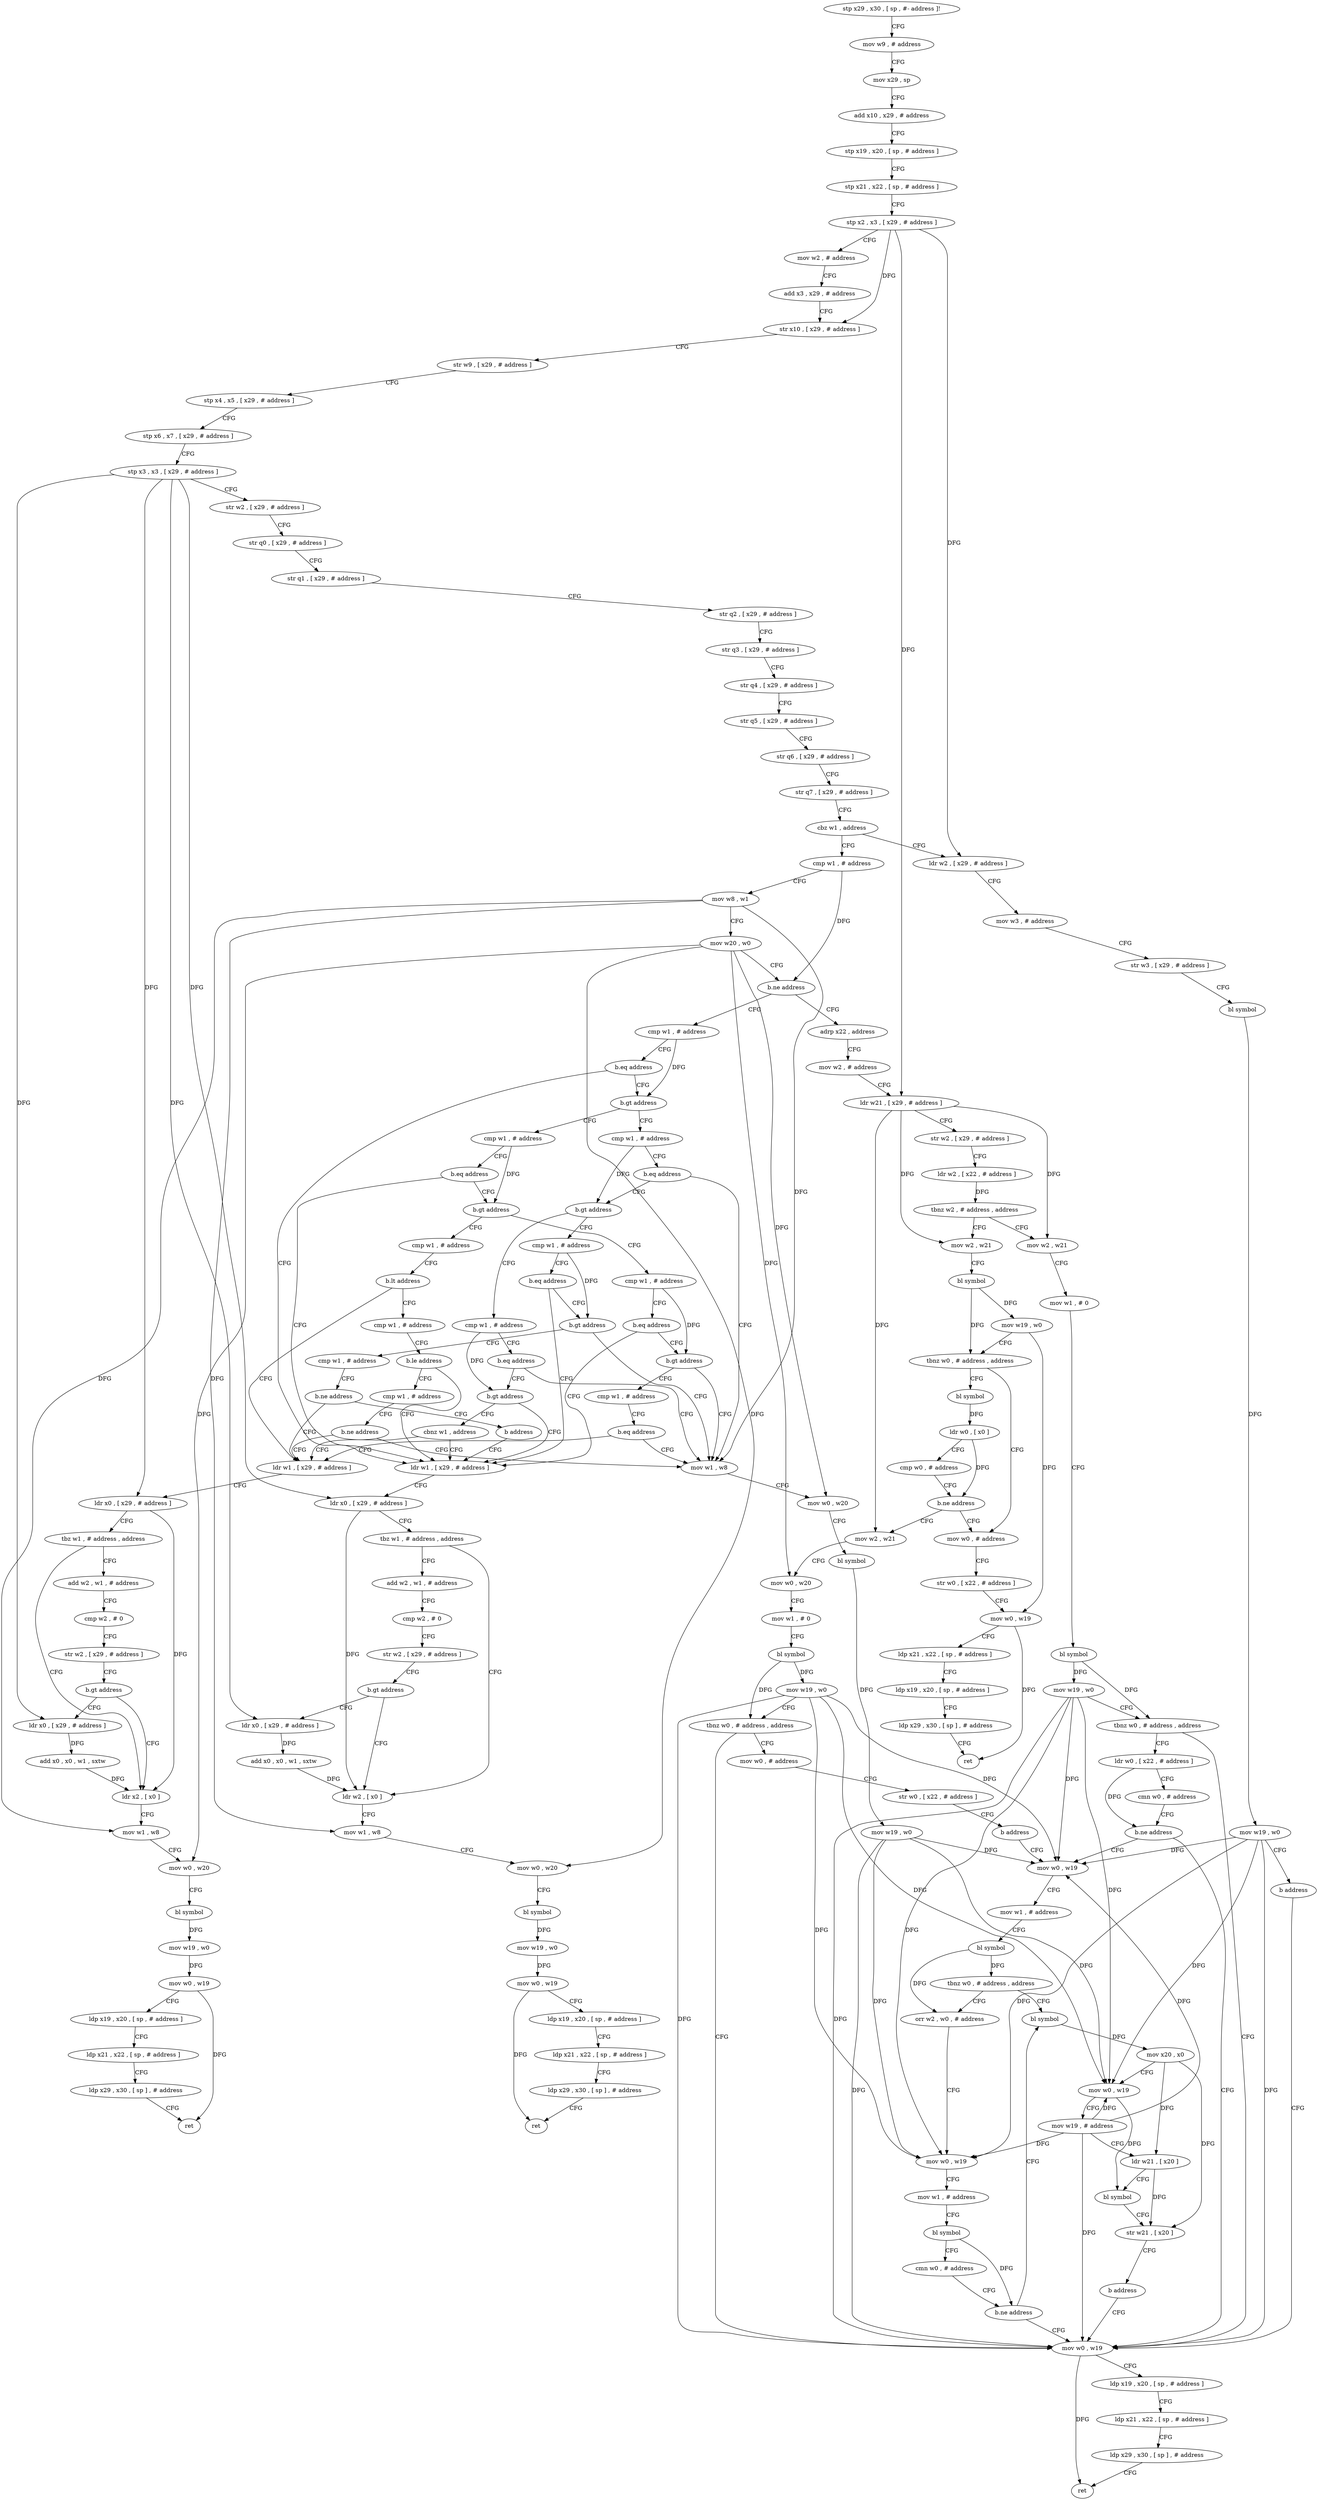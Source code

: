 digraph "func" {
"4272048" [label = "stp x29 , x30 , [ sp , #- address ]!" ]
"4272052" [label = "mov w9 , # address" ]
"4272056" [label = "mov x29 , sp" ]
"4272060" [label = "add x10 , x29 , # address" ]
"4272064" [label = "stp x19 , x20 , [ sp , # address ]" ]
"4272068" [label = "stp x21 , x22 , [ sp , # address ]" ]
"4272072" [label = "stp x2 , x3 , [ x29 , # address ]" ]
"4272076" [label = "mov w2 , # address" ]
"4272080" [label = "add x3 , x29 , # address" ]
"4272084" [label = "str x10 , [ x29 , # address ]" ]
"4272088" [label = "str w9 , [ x29 , # address ]" ]
"4272092" [label = "stp x4 , x5 , [ x29 , # address ]" ]
"4272096" [label = "stp x6 , x7 , [ x29 , # address ]" ]
"4272100" [label = "stp x3 , x3 , [ x29 , # address ]" ]
"4272104" [label = "str w2 , [ x29 , # address ]" ]
"4272108" [label = "str q0 , [ x29 , # address ]" ]
"4272112" [label = "str q1 , [ x29 , # address ]" ]
"4272116" [label = "str q2 , [ x29 , # address ]" ]
"4272120" [label = "str q3 , [ x29 , # address ]" ]
"4272124" [label = "str q4 , [ x29 , # address ]" ]
"4272128" [label = "str q5 , [ x29 , # address ]" ]
"4272132" [label = "str q6 , [ x29 , # address ]" ]
"4272136" [label = "str q7 , [ x29 , # address ]" ]
"4272140" [label = "cbz w1 , address" ]
"4272708" [label = "ldr w2 , [ x29 , # address ]" ]
"4272144" [label = "cmp w1 , # address" ]
"4272712" [label = "mov w3 , # address" ]
"4272716" [label = "str w3 , [ x29 , # address ]" ]
"4272720" [label = "bl symbol" ]
"4272724" [label = "mov w19 , w0" ]
"4272728" [label = "b address" ]
"4272504" [label = "mov w0 , w19" ]
"4272148" [label = "mov w8 , w1" ]
"4272152" [label = "mov w20 , w0" ]
"4272156" [label = "b.ne address" ]
"4272232" [label = "cmp w1 , # address" ]
"4272160" [label = "adrp x22 , address" ]
"4272508" [label = "ldp x19 , x20 , [ sp , # address ]" ]
"4272512" [label = "ldp x21 , x22 , [ sp , # address ]" ]
"4272516" [label = "ldp x29 , x30 , [ sp ] , # address" ]
"4272520" [label = "ret" ]
"4272236" [label = "b.eq address" ]
"4272272" [label = "ldr w1 , [ x29 , # address ]" ]
"4272240" [label = "b.gt address" ]
"4272164" [label = "mov w2 , # address" ]
"4272168" [label = "ldr w21 , [ x29 , # address ]" ]
"4272172" [label = "str w2 , [ x29 , # address ]" ]
"4272176" [label = "ldr w2 , [ x22 , # address ]" ]
"4272180" [label = "tbnz w2 , # address , address" ]
"4272552" [label = "mov w2 , w21" ]
"4272184" [label = "mov w2 , w21" ]
"4272276" [label = "ldr x0 , [ x29 , # address ]" ]
"4272280" [label = "tbz w1 , # address , address" ]
"4272308" [label = "ldr w2 , [ x0 ]" ]
"4272284" [label = "add w2 , w1 , # address" ]
"4272352" [label = "cmp w1 , # address" ]
"4272244" [label = "cmp w1 , # address" ]
"4272556" [label = "mov w1 , # 0" ]
"4272560" [label = "bl symbol" ]
"4272564" [label = "mov w19 , w0" ]
"4272568" [label = "tbnz w0 , # address , address" ]
"4272572" [label = "ldr w0 , [ x22 , # address ]" ]
"4272188" [label = "bl symbol" ]
"4272192" [label = "mov w19 , w0" ]
"4272196" [label = "tbnz w0 , # address , address" ]
"4272656" [label = "bl symbol" ]
"4272200" [label = "mov w0 , # address" ]
"4272312" [label = "mov w1 , w8" ]
"4272316" [label = "mov w0 , w20" ]
"4272320" [label = "bl symbol" ]
"4272324" [label = "mov w19 , w0" ]
"4272328" [label = "mov w0 , w19" ]
"4272332" [label = "ldp x19 , x20 , [ sp , # address ]" ]
"4272336" [label = "ldp x21 , x22 , [ sp , # address ]" ]
"4272340" [label = "ldp x29 , x30 , [ sp ] , # address" ]
"4272344" [label = "ret" ]
"4272288" [label = "cmp w2 , # 0" ]
"4272292" [label = "str w2 , [ x29 , # address ]" ]
"4272296" [label = "b.gt address" ]
"4272300" [label = "ldr x0 , [ x29 , # address ]" ]
"4272356" [label = "b.eq address" ]
"4272360" [label = "b.gt address" ]
"4272248" [label = "b.eq address" ]
"4272488" [label = "mov w1 , w8" ]
"4272252" [label = "b.gt address" ]
"4272576" [label = "cmn w0 , # address" ]
"4272580" [label = "b.ne address" ]
"4272584" [label = "mov w0 , w19" ]
"4272660" [label = "ldr w0 , [ x0 ]" ]
"4272664" [label = "cmp w0 , # address" ]
"4272668" [label = "b.ne address" ]
"4272672" [label = "mov w2 , w21" ]
"4272204" [label = "str w0 , [ x22 , # address ]" ]
"4272208" [label = "mov w0 , w19" ]
"4272212" [label = "ldp x21 , x22 , [ sp , # address ]" ]
"4272216" [label = "ldp x19 , x20 , [ sp , # address ]" ]
"4272220" [label = "ldp x29 , x30 , [ sp ] , # address" ]
"4272224" [label = "ret" ]
"4272304" [label = "add x0 , x0 , w1 , sxtw" ]
"4272464" [label = "cmp w1 , # address" ]
"4272364" [label = "cmp w1 , # address" ]
"4272492" [label = "mov w0 , w20" ]
"4272496" [label = "bl symbol" ]
"4272500" [label = "mov w19 , w0" ]
"4272528" [label = "cmp w1 , # address" ]
"4272256" [label = "cmp w1 , # address" ]
"4272588" [label = "mov w1 , # address" ]
"4272592" [label = "bl symbol" ]
"4272596" [label = "tbnz w0 , # address , address" ]
"4272624" [label = "bl symbol" ]
"4272600" [label = "orr w2 , w0 , # address" ]
"4272676" [label = "mov w0 , w20" ]
"4272680" [label = "mov w1 , # 0" ]
"4272684" [label = "bl symbol" ]
"4272688" [label = "mov w19 , w0" ]
"4272692" [label = "tbnz w0 , # address , address" ]
"4272696" [label = "mov w0 , # address" ]
"4272468" [label = "b.lt address" ]
"4272384" [label = "ldr w1 , [ x29 , # address ]" ]
"4272472" [label = "cmp w1 , # address" ]
"4272368" [label = "b.eq address" ]
"4272372" [label = "b.gt address" ]
"4272532" [label = "b.eq address" ]
"4272536" [label = "b.gt address" ]
"4272260" [label = "b.eq address" ]
"4272264" [label = "b.gt address" ]
"4272628" [label = "mov x20 , x0" ]
"4272632" [label = "mov w0 , w19" ]
"4272636" [label = "mov w19 , # address" ]
"4272640" [label = "ldr w21 , [ x20 ]" ]
"4272644" [label = "bl symbol" ]
"4272648" [label = "str w21 , [ x20 ]" ]
"4272652" [label = "b address" ]
"4272604" [label = "mov w0 , w19" ]
"4272608" [label = "mov w1 , # address" ]
"4272612" [label = "bl symbol" ]
"4272616" [label = "cmn w0 , # address" ]
"4272620" [label = "b.ne address" ]
"4272700" [label = "str w0 , [ x22 , # address ]" ]
"4272704" [label = "b address" ]
"4272388" [label = "ldr x0 , [ x29 , # address ]" ]
"4272392" [label = "tbz w1 , # address , address" ]
"4272420" [label = "ldr x2 , [ x0 ]" ]
"4272396" [label = "add w2 , w1 , # address" ]
"4272476" [label = "b.le address" ]
"4272480" [label = "cmp w1 , # address" ]
"4272376" [label = "cmp w1 , # address" ]
"4272540" [label = "cmp w1 , # address" ]
"4272268" [label = "cbnz w1 , address" ]
"4272424" [label = "mov w1 , w8" ]
"4272428" [label = "mov w0 , w20" ]
"4272432" [label = "bl symbol" ]
"4272436" [label = "mov w19 , w0" ]
"4272440" [label = "mov w0 , w19" ]
"4272444" [label = "ldp x19 , x20 , [ sp , # address ]" ]
"4272448" [label = "ldp x21 , x22 , [ sp , # address ]" ]
"4272452" [label = "ldp x29 , x30 , [ sp ] , # address" ]
"4272456" [label = "ret" ]
"4272400" [label = "cmp w2 , # 0" ]
"4272404" [label = "str w2 , [ x29 , # address ]" ]
"4272408" [label = "b.gt address" ]
"4272412" [label = "ldr x0 , [ x29 , # address ]" ]
"4272484" [label = "b.ne address" ]
"4272380" [label = "b.eq address" ]
"4272544" [label = "b.ne address" ]
"4272548" [label = "b address" ]
"4272416" [label = "add x0 , x0 , w1 , sxtw" ]
"4272048" -> "4272052" [ label = "CFG" ]
"4272052" -> "4272056" [ label = "CFG" ]
"4272056" -> "4272060" [ label = "CFG" ]
"4272060" -> "4272064" [ label = "CFG" ]
"4272064" -> "4272068" [ label = "CFG" ]
"4272068" -> "4272072" [ label = "CFG" ]
"4272072" -> "4272076" [ label = "CFG" ]
"4272072" -> "4272708" [ label = "DFG" ]
"4272072" -> "4272168" [ label = "DFG" ]
"4272072" -> "4272084" [ label = "DFG" ]
"4272076" -> "4272080" [ label = "CFG" ]
"4272080" -> "4272084" [ label = "CFG" ]
"4272084" -> "4272088" [ label = "CFG" ]
"4272088" -> "4272092" [ label = "CFG" ]
"4272092" -> "4272096" [ label = "CFG" ]
"4272096" -> "4272100" [ label = "CFG" ]
"4272100" -> "4272104" [ label = "CFG" ]
"4272100" -> "4272276" [ label = "DFG" ]
"4272100" -> "4272388" [ label = "DFG" ]
"4272100" -> "4272300" [ label = "DFG" ]
"4272100" -> "4272412" [ label = "DFG" ]
"4272104" -> "4272108" [ label = "CFG" ]
"4272108" -> "4272112" [ label = "CFG" ]
"4272112" -> "4272116" [ label = "CFG" ]
"4272116" -> "4272120" [ label = "CFG" ]
"4272120" -> "4272124" [ label = "CFG" ]
"4272124" -> "4272128" [ label = "CFG" ]
"4272128" -> "4272132" [ label = "CFG" ]
"4272132" -> "4272136" [ label = "CFG" ]
"4272136" -> "4272140" [ label = "CFG" ]
"4272140" -> "4272708" [ label = "CFG" ]
"4272140" -> "4272144" [ label = "CFG" ]
"4272708" -> "4272712" [ label = "CFG" ]
"4272144" -> "4272148" [ label = "CFG" ]
"4272144" -> "4272156" [ label = "DFG" ]
"4272712" -> "4272716" [ label = "CFG" ]
"4272716" -> "4272720" [ label = "CFG" ]
"4272720" -> "4272724" [ label = "DFG" ]
"4272724" -> "4272728" [ label = "CFG" ]
"4272724" -> "4272504" [ label = "DFG" ]
"4272724" -> "4272584" [ label = "DFG" ]
"4272724" -> "4272632" [ label = "DFG" ]
"4272724" -> "4272604" [ label = "DFG" ]
"4272728" -> "4272504" [ label = "CFG" ]
"4272504" -> "4272508" [ label = "CFG" ]
"4272504" -> "4272520" [ label = "DFG" ]
"4272148" -> "4272152" [ label = "CFG" ]
"4272148" -> "4272312" [ label = "DFG" ]
"4272148" -> "4272488" [ label = "DFG" ]
"4272148" -> "4272424" [ label = "DFG" ]
"4272152" -> "4272156" [ label = "CFG" ]
"4272152" -> "4272316" [ label = "DFG" ]
"4272152" -> "4272492" [ label = "DFG" ]
"4272152" -> "4272676" [ label = "DFG" ]
"4272152" -> "4272428" [ label = "DFG" ]
"4272156" -> "4272232" [ label = "CFG" ]
"4272156" -> "4272160" [ label = "CFG" ]
"4272232" -> "4272236" [ label = "CFG" ]
"4272232" -> "4272240" [ label = "DFG" ]
"4272160" -> "4272164" [ label = "CFG" ]
"4272508" -> "4272512" [ label = "CFG" ]
"4272512" -> "4272516" [ label = "CFG" ]
"4272516" -> "4272520" [ label = "CFG" ]
"4272236" -> "4272272" [ label = "CFG" ]
"4272236" -> "4272240" [ label = "CFG" ]
"4272272" -> "4272276" [ label = "CFG" ]
"4272240" -> "4272352" [ label = "CFG" ]
"4272240" -> "4272244" [ label = "CFG" ]
"4272164" -> "4272168" [ label = "CFG" ]
"4272168" -> "4272172" [ label = "CFG" ]
"4272168" -> "4272552" [ label = "DFG" ]
"4272168" -> "4272184" [ label = "DFG" ]
"4272168" -> "4272672" [ label = "DFG" ]
"4272172" -> "4272176" [ label = "CFG" ]
"4272176" -> "4272180" [ label = "DFG" ]
"4272180" -> "4272552" [ label = "CFG" ]
"4272180" -> "4272184" [ label = "CFG" ]
"4272552" -> "4272556" [ label = "CFG" ]
"4272184" -> "4272188" [ label = "CFG" ]
"4272276" -> "4272280" [ label = "CFG" ]
"4272276" -> "4272308" [ label = "DFG" ]
"4272280" -> "4272308" [ label = "CFG" ]
"4272280" -> "4272284" [ label = "CFG" ]
"4272308" -> "4272312" [ label = "CFG" ]
"4272284" -> "4272288" [ label = "CFG" ]
"4272352" -> "4272356" [ label = "CFG" ]
"4272352" -> "4272360" [ label = "DFG" ]
"4272244" -> "4272248" [ label = "CFG" ]
"4272244" -> "4272252" [ label = "DFG" ]
"4272556" -> "4272560" [ label = "CFG" ]
"4272560" -> "4272564" [ label = "DFG" ]
"4272560" -> "4272568" [ label = "DFG" ]
"4272564" -> "4272568" [ label = "CFG" ]
"4272564" -> "4272504" [ label = "DFG" ]
"4272564" -> "4272584" [ label = "DFG" ]
"4272564" -> "4272632" [ label = "DFG" ]
"4272564" -> "4272604" [ label = "DFG" ]
"4272568" -> "4272504" [ label = "CFG" ]
"4272568" -> "4272572" [ label = "CFG" ]
"4272572" -> "4272576" [ label = "CFG" ]
"4272572" -> "4272580" [ label = "DFG" ]
"4272188" -> "4272192" [ label = "DFG" ]
"4272188" -> "4272196" [ label = "DFG" ]
"4272192" -> "4272196" [ label = "CFG" ]
"4272192" -> "4272208" [ label = "DFG" ]
"4272196" -> "4272656" [ label = "CFG" ]
"4272196" -> "4272200" [ label = "CFG" ]
"4272656" -> "4272660" [ label = "DFG" ]
"4272200" -> "4272204" [ label = "CFG" ]
"4272312" -> "4272316" [ label = "CFG" ]
"4272316" -> "4272320" [ label = "CFG" ]
"4272320" -> "4272324" [ label = "DFG" ]
"4272324" -> "4272328" [ label = "DFG" ]
"4272328" -> "4272332" [ label = "CFG" ]
"4272328" -> "4272344" [ label = "DFG" ]
"4272332" -> "4272336" [ label = "CFG" ]
"4272336" -> "4272340" [ label = "CFG" ]
"4272340" -> "4272344" [ label = "CFG" ]
"4272288" -> "4272292" [ label = "CFG" ]
"4272292" -> "4272296" [ label = "CFG" ]
"4272296" -> "4272308" [ label = "CFG" ]
"4272296" -> "4272300" [ label = "CFG" ]
"4272300" -> "4272304" [ label = "DFG" ]
"4272356" -> "4272272" [ label = "CFG" ]
"4272356" -> "4272360" [ label = "CFG" ]
"4272360" -> "4272464" [ label = "CFG" ]
"4272360" -> "4272364" [ label = "CFG" ]
"4272248" -> "4272488" [ label = "CFG" ]
"4272248" -> "4272252" [ label = "CFG" ]
"4272488" -> "4272492" [ label = "CFG" ]
"4272252" -> "4272528" [ label = "CFG" ]
"4272252" -> "4272256" [ label = "CFG" ]
"4272576" -> "4272580" [ label = "CFG" ]
"4272580" -> "4272504" [ label = "CFG" ]
"4272580" -> "4272584" [ label = "CFG" ]
"4272584" -> "4272588" [ label = "CFG" ]
"4272660" -> "4272664" [ label = "CFG" ]
"4272660" -> "4272668" [ label = "DFG" ]
"4272664" -> "4272668" [ label = "CFG" ]
"4272668" -> "4272200" [ label = "CFG" ]
"4272668" -> "4272672" [ label = "CFG" ]
"4272672" -> "4272676" [ label = "CFG" ]
"4272204" -> "4272208" [ label = "CFG" ]
"4272208" -> "4272212" [ label = "CFG" ]
"4272208" -> "4272224" [ label = "DFG" ]
"4272212" -> "4272216" [ label = "CFG" ]
"4272216" -> "4272220" [ label = "CFG" ]
"4272220" -> "4272224" [ label = "CFG" ]
"4272304" -> "4272308" [ label = "DFG" ]
"4272464" -> "4272468" [ label = "CFG" ]
"4272364" -> "4272368" [ label = "CFG" ]
"4272364" -> "4272372" [ label = "DFG" ]
"4272492" -> "4272496" [ label = "CFG" ]
"4272496" -> "4272500" [ label = "DFG" ]
"4272500" -> "4272504" [ label = "DFG" ]
"4272500" -> "4272584" [ label = "DFG" ]
"4272500" -> "4272632" [ label = "DFG" ]
"4272500" -> "4272604" [ label = "DFG" ]
"4272528" -> "4272532" [ label = "CFG" ]
"4272528" -> "4272536" [ label = "DFG" ]
"4272256" -> "4272260" [ label = "CFG" ]
"4272256" -> "4272264" [ label = "DFG" ]
"4272588" -> "4272592" [ label = "CFG" ]
"4272592" -> "4272596" [ label = "DFG" ]
"4272592" -> "4272600" [ label = "DFG" ]
"4272596" -> "4272624" [ label = "CFG" ]
"4272596" -> "4272600" [ label = "CFG" ]
"4272624" -> "4272628" [ label = "DFG" ]
"4272600" -> "4272604" [ label = "CFG" ]
"4272676" -> "4272680" [ label = "CFG" ]
"4272680" -> "4272684" [ label = "CFG" ]
"4272684" -> "4272688" [ label = "DFG" ]
"4272684" -> "4272692" [ label = "DFG" ]
"4272688" -> "4272692" [ label = "CFG" ]
"4272688" -> "4272504" [ label = "DFG" ]
"4272688" -> "4272584" [ label = "DFG" ]
"4272688" -> "4272632" [ label = "DFG" ]
"4272688" -> "4272604" [ label = "DFG" ]
"4272692" -> "4272504" [ label = "CFG" ]
"4272692" -> "4272696" [ label = "CFG" ]
"4272696" -> "4272700" [ label = "CFG" ]
"4272468" -> "4272384" [ label = "CFG" ]
"4272468" -> "4272472" [ label = "CFG" ]
"4272384" -> "4272388" [ label = "CFG" ]
"4272472" -> "4272476" [ label = "CFG" ]
"4272368" -> "4272272" [ label = "CFG" ]
"4272368" -> "4272372" [ label = "CFG" ]
"4272372" -> "4272488" [ label = "CFG" ]
"4272372" -> "4272376" [ label = "CFG" ]
"4272532" -> "4272272" [ label = "CFG" ]
"4272532" -> "4272536" [ label = "CFG" ]
"4272536" -> "4272488" [ label = "CFG" ]
"4272536" -> "4272540" [ label = "CFG" ]
"4272260" -> "4272488" [ label = "CFG" ]
"4272260" -> "4272264" [ label = "CFG" ]
"4272264" -> "4272272" [ label = "CFG" ]
"4272264" -> "4272268" [ label = "CFG" ]
"4272628" -> "4272632" [ label = "CFG" ]
"4272628" -> "4272640" [ label = "DFG" ]
"4272628" -> "4272648" [ label = "DFG" ]
"4272632" -> "4272636" [ label = "CFG" ]
"4272632" -> "4272644" [ label = "DFG" ]
"4272636" -> "4272640" [ label = "CFG" ]
"4272636" -> "4272504" [ label = "DFG" ]
"4272636" -> "4272584" [ label = "DFG" ]
"4272636" -> "4272632" [ label = "DFG" ]
"4272636" -> "4272604" [ label = "DFG" ]
"4272640" -> "4272644" [ label = "CFG" ]
"4272640" -> "4272648" [ label = "DFG" ]
"4272644" -> "4272648" [ label = "CFG" ]
"4272648" -> "4272652" [ label = "CFG" ]
"4272652" -> "4272504" [ label = "CFG" ]
"4272604" -> "4272608" [ label = "CFG" ]
"4272608" -> "4272612" [ label = "CFG" ]
"4272612" -> "4272616" [ label = "CFG" ]
"4272612" -> "4272620" [ label = "DFG" ]
"4272616" -> "4272620" [ label = "CFG" ]
"4272620" -> "4272504" [ label = "CFG" ]
"4272620" -> "4272624" [ label = "CFG" ]
"4272700" -> "4272704" [ label = "CFG" ]
"4272704" -> "4272584" [ label = "CFG" ]
"4272388" -> "4272392" [ label = "CFG" ]
"4272388" -> "4272420" [ label = "DFG" ]
"4272392" -> "4272420" [ label = "CFG" ]
"4272392" -> "4272396" [ label = "CFG" ]
"4272420" -> "4272424" [ label = "CFG" ]
"4272396" -> "4272400" [ label = "CFG" ]
"4272476" -> "4272272" [ label = "CFG" ]
"4272476" -> "4272480" [ label = "CFG" ]
"4272480" -> "4272484" [ label = "CFG" ]
"4272376" -> "4272380" [ label = "CFG" ]
"4272540" -> "4272544" [ label = "CFG" ]
"4272268" -> "4272384" [ label = "CFG" ]
"4272268" -> "4272272" [ label = "CFG" ]
"4272424" -> "4272428" [ label = "CFG" ]
"4272428" -> "4272432" [ label = "CFG" ]
"4272432" -> "4272436" [ label = "DFG" ]
"4272436" -> "4272440" [ label = "DFG" ]
"4272440" -> "4272444" [ label = "CFG" ]
"4272440" -> "4272456" [ label = "DFG" ]
"4272444" -> "4272448" [ label = "CFG" ]
"4272448" -> "4272452" [ label = "CFG" ]
"4272452" -> "4272456" [ label = "CFG" ]
"4272400" -> "4272404" [ label = "CFG" ]
"4272404" -> "4272408" [ label = "CFG" ]
"4272408" -> "4272420" [ label = "CFG" ]
"4272408" -> "4272412" [ label = "CFG" ]
"4272412" -> "4272416" [ label = "DFG" ]
"4272484" -> "4272384" [ label = "CFG" ]
"4272484" -> "4272488" [ label = "CFG" ]
"4272380" -> "4272488" [ label = "CFG" ]
"4272380" -> "4272384" [ label = "CFG" ]
"4272544" -> "4272384" [ label = "CFG" ]
"4272544" -> "4272548" [ label = "CFG" ]
"4272548" -> "4272272" [ label = "CFG" ]
"4272416" -> "4272420" [ label = "DFG" ]
}
